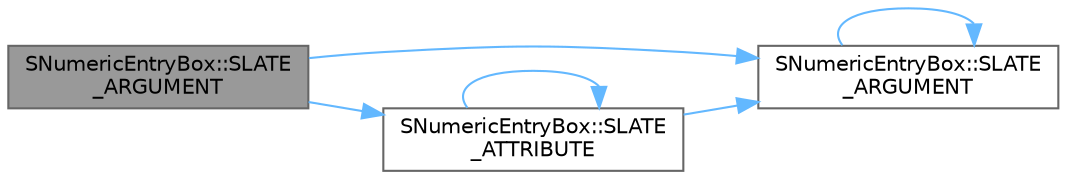 digraph "SNumericEntryBox::SLATE_ARGUMENT"
{
 // INTERACTIVE_SVG=YES
 // LATEX_PDF_SIZE
  bgcolor="transparent";
  edge [fontname=Helvetica,fontsize=10,labelfontname=Helvetica,labelfontsize=10];
  node [fontname=Helvetica,fontsize=10,shape=box,height=0.2,width=0.4];
  rankdir="LR";
  Node1 [id="Node000001",label="SNumericEntryBox::SLATE\l_ARGUMENT",height=0.2,width=0.4,color="gray40", fillcolor="grey60", style="filled", fontcolor="black",tooltip="Border Background Color."];
  Node1 -> Node2 [id="edge1_Node000001_Node000002",color="steelblue1",style="solid",tooltip=" "];
  Node2 [id="Node000002",label="SNumericEntryBox::SLATE\l_ARGUMENT",height=0.2,width=0.4,color="grey40", fillcolor="white", style="filled",URL="$dc/db6/classSNumericEntryBox.html#a801ac5845c9c5aa95524e765e1f67e79",tooltip="Padding around the label content."];
  Node2 -> Node2 [id="edge2_Node000002_Node000002",color="steelblue1",style="solid",tooltip=" "];
  Node1 -> Node3 [id="edge3_Node000001_Node000003",color="steelblue1",style="solid",tooltip=" "];
  Node3 [id="Node000003",label="SNumericEntryBox::SLATE\l_ATTRIBUTE",height=0.2,width=0.4,color="grey40", fillcolor="white", style="filled",URL="$dc/db6/classSNumericEntryBox.html#ad316139610e7fdc041f9383598127ac2",tooltip="How should the value be justified in the editable text field."];
  Node3 -> Node2 [id="edge4_Node000003_Node000002",color="steelblue1",style="solid",tooltip=" "];
  Node3 -> Node3 [id="edge5_Node000003_Node000003",color="steelblue1",style="solid",tooltip=" "];
}
